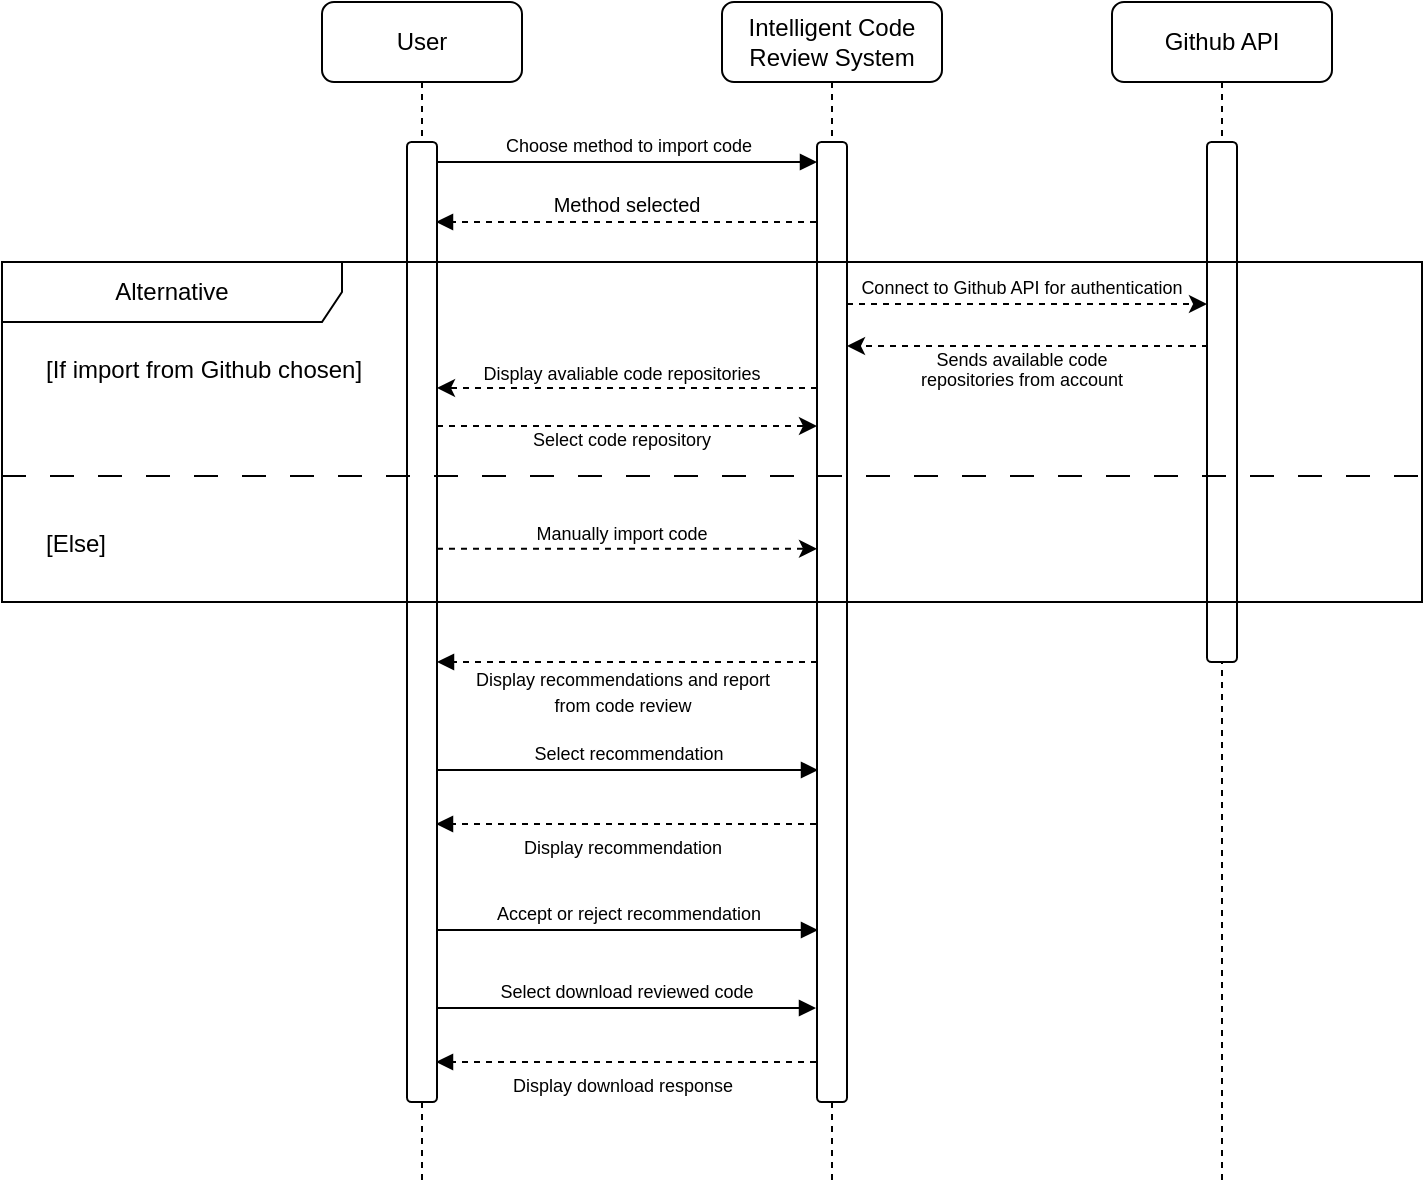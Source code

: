 <mxfile version="24.4.8" type="device">
  <diagram name="Page-1" id="2YBvvXClWsGukQMizWep">
    <mxGraphModel dx="983" dy="684" grid="1" gridSize="10" guides="1" tooltips="1" connect="1" arrows="1" fold="1" page="1" pageScale="1" pageWidth="850" pageHeight="1100" math="0" shadow="0">
      <root>
        <mxCell id="0" />
        <mxCell id="1" parent="0" />
        <mxCell id="aM9ryv3xv72pqoxQDRHE-1" value="User" style="shape=umlLifeline;perimeter=lifelinePerimeter;whiteSpace=wrap;html=1;container=0;dropTarget=0;collapsible=0;recursiveResize=0;outlineConnect=0;portConstraint=eastwest;newEdgeStyle={&quot;edgeStyle&quot;:&quot;elbowEdgeStyle&quot;,&quot;elbow&quot;:&quot;vertical&quot;,&quot;curved&quot;:0,&quot;rounded&quot;:0};rounded=1;" parent="1" vertex="1">
          <mxGeometry x="880" y="190" width="100" height="590" as="geometry" />
        </mxCell>
        <mxCell id="aM9ryv3xv72pqoxQDRHE-2" value="" style="html=1;points=[];perimeter=orthogonalPerimeter;outlineConnect=0;targetShapes=umlLifeline;portConstraint=eastwest;newEdgeStyle={&quot;edgeStyle&quot;:&quot;elbowEdgeStyle&quot;,&quot;elbow&quot;:&quot;vertical&quot;,&quot;curved&quot;:0,&quot;rounded&quot;:0};rounded=1;" parent="aM9ryv3xv72pqoxQDRHE-1" vertex="1">
          <mxGeometry x="42.5" y="70" width="15" height="480" as="geometry" />
        </mxCell>
        <mxCell id="aM9ryv3xv72pqoxQDRHE-5" value="Intelligent Code Review System" style="shape=umlLifeline;perimeter=lifelinePerimeter;whiteSpace=wrap;html=1;container=0;dropTarget=0;collapsible=0;recursiveResize=0;outlineConnect=0;portConstraint=eastwest;newEdgeStyle={&quot;edgeStyle&quot;:&quot;elbowEdgeStyle&quot;,&quot;elbow&quot;:&quot;vertical&quot;,&quot;curved&quot;:0,&quot;rounded&quot;:0};rounded=1;glass=0;shadow=0;" parent="1" vertex="1">
          <mxGeometry x="1080" y="190" width="110" height="590" as="geometry" />
        </mxCell>
        <mxCell id="B8G3pju3arrvhrQtFYce-3" value="" style="html=1;points=[];perimeter=orthogonalPerimeter;outlineConnect=0;targetShapes=umlLifeline;portConstraint=eastwest;newEdgeStyle={&quot;edgeStyle&quot;:&quot;elbowEdgeStyle&quot;,&quot;elbow&quot;:&quot;vertical&quot;,&quot;curved&quot;:0,&quot;rounded&quot;:0};rounded=1;" vertex="1" parent="aM9ryv3xv72pqoxQDRHE-5">
          <mxGeometry x="47.5" y="70" width="15" height="480" as="geometry" />
        </mxCell>
        <mxCell id="aM9ryv3xv72pqoxQDRHE-7" value="&lt;font style=&quot;font-size: 9px;&quot;&gt;Choose method to import code&lt;/font&gt;" style="html=1;verticalAlign=bottom;endArrow=block;edgeStyle=elbowEdgeStyle;elbow=vertical;curved=0;rounded=0;" parent="1" source="aM9ryv3xv72pqoxQDRHE-2" target="B8G3pju3arrvhrQtFYce-3" edge="1">
          <mxGeometry relative="1" as="geometry">
            <mxPoint x="1035" y="280" as="sourcePoint" />
            <Array as="points">
              <mxPoint x="1020" y="270" />
            </Array>
            <mxPoint x="1100" y="270" as="targetPoint" />
          </mxGeometry>
        </mxCell>
        <mxCell id="B8G3pju3arrvhrQtFYce-4" value="Github API" style="shape=umlLifeline;perimeter=lifelinePerimeter;whiteSpace=wrap;html=1;container=0;dropTarget=0;collapsible=0;recursiveResize=0;outlineConnect=0;portConstraint=eastwest;newEdgeStyle={&quot;edgeStyle&quot;:&quot;elbowEdgeStyle&quot;,&quot;elbow&quot;:&quot;vertical&quot;,&quot;curved&quot;:0,&quot;rounded&quot;:0};rounded=1;glass=0;shadow=0;" vertex="1" parent="1">
          <mxGeometry x="1275" y="190" width="110" height="590" as="geometry" />
        </mxCell>
        <mxCell id="B8G3pju3arrvhrQtFYce-5" value="" style="html=1;points=[];perimeter=orthogonalPerimeter;outlineConnect=0;targetShapes=umlLifeline;portConstraint=eastwest;newEdgeStyle={&quot;edgeStyle&quot;:&quot;elbowEdgeStyle&quot;,&quot;elbow&quot;:&quot;vertical&quot;,&quot;curved&quot;:0,&quot;rounded&quot;:0};rounded=1;" vertex="1" parent="B8G3pju3arrvhrQtFYce-4">
          <mxGeometry x="47.5" y="70" width="15" height="260" as="geometry" />
        </mxCell>
        <mxCell id="B8G3pju3arrvhrQtFYce-7" value="Alternative" style="shape=umlFrame;whiteSpace=wrap;html=1;pointerEvents=0;recursiveResize=0;container=1;collapsible=0;width=170;" vertex="1" parent="1">
          <mxGeometry x="720" y="320" width="710" height="170" as="geometry" />
        </mxCell>
        <mxCell id="B8G3pju3arrvhrQtFYce-8" value="[If import from Github chosen]" style="text;html=1;" vertex="1" parent="B8G3pju3arrvhrQtFYce-7">
          <mxGeometry width="100" height="20" relative="1" as="geometry">
            <mxPoint x="20" y="40" as="offset" />
          </mxGeometry>
        </mxCell>
        <mxCell id="B8G3pju3arrvhrQtFYce-9" value="[Else]" style="line;strokeWidth=1;dashed=1;labelPosition=center;verticalLabelPosition=bottom;align=left;verticalAlign=top;spacingLeft=20;spacingTop=15;html=1;whiteSpace=wrap;dashPattern=12 12;" vertex="1" parent="B8G3pju3arrvhrQtFYce-7">
          <mxGeometry y="102" width="710" height="10" as="geometry" />
        </mxCell>
        <mxCell id="B8G3pju3arrvhrQtFYce-12" value="" style="group" vertex="1" connectable="0" parent="B8G3pju3arrvhrQtFYce-7">
          <mxGeometry x="210" y="52" width="200" height="14" as="geometry" />
        </mxCell>
        <mxCell id="B8G3pju3arrvhrQtFYce-10" value="" style="endArrow=classic;html=1;rounded=0;dashed=1;" edge="1" parent="B8G3pju3arrvhrQtFYce-12">
          <mxGeometry width="50" height="50" relative="1" as="geometry">
            <mxPoint x="197.5" y="11" as="sourcePoint" />
            <mxPoint x="7.5" y="11" as="targetPoint" />
          </mxGeometry>
        </mxCell>
        <mxCell id="B8G3pju3arrvhrQtFYce-11" value="&lt;font style=&quot;font-size: 9px;&quot;&gt;Display avaliable code repositories&lt;/font&gt;" style="text;html=1;align=center;verticalAlign=middle;whiteSpace=wrap;rounded=0;" vertex="1" parent="B8G3pju3arrvhrQtFYce-12">
          <mxGeometry y="-2" width="200" height="10" as="geometry" />
        </mxCell>
        <mxCell id="B8G3pju3arrvhrQtFYce-15" value="&lt;font style=&quot;font-size: 9px;&quot;&gt;Connect to Github API for authentication&lt;/font&gt;" style="text;html=1;align=center;verticalAlign=middle;whiteSpace=wrap;rounded=0;" vertex="1" parent="B8G3pju3arrvhrQtFYce-7">
          <mxGeometry x="410" y="7" width="200" height="10" as="geometry" />
        </mxCell>
        <mxCell id="B8G3pju3arrvhrQtFYce-14" value="" style="endArrow=classic;html=1;rounded=0;dashed=1;" edge="1" parent="B8G3pju3arrvhrQtFYce-7" target="B8G3pju3arrvhrQtFYce-5">
          <mxGeometry width="50" height="50" relative="1" as="geometry">
            <mxPoint x="422.5" y="21" as="sourcePoint" />
            <mxPoint x="587.5" y="21" as="targetPoint" />
          </mxGeometry>
        </mxCell>
        <mxCell id="B8G3pju3arrvhrQtFYce-22" value="&lt;p style=&quot;line-height: 70%;&quot;&gt;&lt;font style=&quot;font-size: 9px;&quot;&gt;Sends available code repositories from account&lt;/font&gt;&lt;/p&gt;" style="text;html=1;align=center;verticalAlign=middle;whiteSpace=wrap;rounded=0;" vertex="1" parent="B8G3pju3arrvhrQtFYce-7">
          <mxGeometry x="455" y="48" width="110" height="10" as="geometry" />
        </mxCell>
        <mxCell id="B8G3pju3arrvhrQtFYce-23" value="" style="endArrow=classic;html=1;rounded=0;dashed=1;" edge="1" parent="B8G3pju3arrvhrQtFYce-7">
          <mxGeometry width="50" height="50" relative="1" as="geometry">
            <mxPoint x="603" y="42" as="sourcePoint" />
            <mxPoint x="422.5" y="42" as="targetPoint" />
          </mxGeometry>
        </mxCell>
        <mxCell id="B8G3pju3arrvhrQtFYce-24" value="&lt;font style=&quot;font-size: 9px;&quot;&gt;Select code repository&lt;/font&gt;" style="text;html=1;align=center;verticalAlign=middle;whiteSpace=wrap;rounded=0;" vertex="1" parent="B8G3pju3arrvhrQtFYce-7">
          <mxGeometry x="210" y="82.62" width="200" height="10" as="geometry" />
        </mxCell>
        <mxCell id="B8G3pju3arrvhrQtFYce-26" value="&lt;font style=&quot;font-size: 9px;&quot;&gt;Manually import code&lt;/font&gt;" style="text;html=1;align=center;verticalAlign=middle;whiteSpace=wrap;rounded=0;" vertex="1" parent="B8G3pju3arrvhrQtFYce-7">
          <mxGeometry x="210" y="130" width="200" height="10" as="geometry" />
        </mxCell>
        <mxCell id="B8G3pju3arrvhrQtFYce-27" value="" style="endArrow=classic;html=1;rounded=0;dashed=1;" edge="1" parent="B8G3pju3arrvhrQtFYce-7">
          <mxGeometry width="50" height="50" relative="1" as="geometry">
            <mxPoint x="217.5" y="143.38" as="sourcePoint" />
            <mxPoint x="407.5" y="143.38" as="targetPoint" />
          </mxGeometry>
        </mxCell>
        <mxCell id="B8G3pju3arrvhrQtFYce-25" value="" style="endArrow=classic;html=1;rounded=0;dashed=1;" edge="1" parent="1">
          <mxGeometry width="50" height="50" relative="1" as="geometry">
            <mxPoint x="937.5" y="402.0" as="sourcePoint" />
            <mxPoint x="1127.5" y="402.0" as="targetPoint" />
          </mxGeometry>
        </mxCell>
        <mxCell id="B8G3pju3arrvhrQtFYce-30" value="&lt;font size=&quot;1&quot;&gt;Method selected&lt;/font&gt;" style="html=1;verticalAlign=bottom;endArrow=block;edgeStyle=elbowEdgeStyle;elbow=vertical;curved=0;rounded=0;dashed=1;" edge="1" parent="1">
          <mxGeometry relative="1" as="geometry">
            <mxPoint x="1127" y="300" as="sourcePoint" />
            <Array as="points">
              <mxPoint x="1019" y="300" />
            </Array>
            <mxPoint x="937" y="300" as="targetPoint" />
          </mxGeometry>
        </mxCell>
        <mxCell id="B8G3pju3arrvhrQtFYce-28" value="&lt;font style=&quot;font-size: 9px;&quot;&gt;Display recommendations and report&lt;br&gt;from code review&lt;/font&gt;" style="html=1;verticalAlign=bottom;endArrow=block;edgeStyle=elbowEdgeStyle;elbow=horizontal;curved=0;rounded=0;dashed=1;" edge="1" parent="1" source="B8G3pju3arrvhrQtFYce-3" target="aM9ryv3xv72pqoxQDRHE-2">
          <mxGeometry x="0.028" y="30" relative="1" as="geometry">
            <mxPoint x="1120" y="520" as="sourcePoint" />
            <Array as="points">
              <mxPoint x="1022" y="520" />
            </Array>
            <mxPoint x="940" y="520" as="targetPoint" />
            <mxPoint as="offset" />
          </mxGeometry>
        </mxCell>
        <mxCell id="B8G3pju3arrvhrQtFYce-32" value="&lt;font style=&quot;font-size: 9px;&quot;&gt;Select recommendation&lt;/font&gt;" style="html=1;verticalAlign=bottom;endArrow=block;edgeStyle=elbowEdgeStyle;elbow=vertical;curved=0;rounded=0;" edge="1" parent="1">
          <mxGeometry relative="1" as="geometry">
            <mxPoint x="938" y="574" as="sourcePoint" />
            <Array as="points">
              <mxPoint x="1020" y="574" />
            </Array>
            <mxPoint x="1128" y="574" as="targetPoint" />
          </mxGeometry>
        </mxCell>
        <mxCell id="B8G3pju3arrvhrQtFYce-33" value="&lt;font style=&quot;font-size: 9px;&quot;&gt;Display recommendation&lt;br&gt;&lt;/font&gt;" style="html=1;verticalAlign=bottom;endArrow=block;edgeStyle=elbowEdgeStyle;elbow=horizontal;curved=0;rounded=0;dashed=1;" edge="1" parent="1">
          <mxGeometry x="0.021" y="20" relative="1" as="geometry">
            <mxPoint x="1127" y="601" as="sourcePoint" />
            <Array as="points">
              <mxPoint x="1021" y="601" />
            </Array>
            <mxPoint x="937" y="601" as="targetPoint" />
            <mxPoint as="offset" />
          </mxGeometry>
        </mxCell>
        <mxCell id="B8G3pju3arrvhrQtFYce-34" value="&lt;font style=&quot;font-size: 9px;&quot;&gt;Accept or reject recommendation&lt;/font&gt;" style="html=1;verticalAlign=bottom;endArrow=block;edgeStyle=elbowEdgeStyle;elbow=vertical;curved=0;rounded=0;" edge="1" parent="1">
          <mxGeometry relative="1" as="geometry">
            <mxPoint x="938" y="654" as="sourcePoint" />
            <Array as="points">
              <mxPoint x="1020" y="654" />
            </Array>
            <mxPoint x="1128" y="654" as="targetPoint" />
          </mxGeometry>
        </mxCell>
        <mxCell id="B8G3pju3arrvhrQtFYce-35" value="&lt;font style=&quot;font-size: 9px;&quot;&gt;Select download reviewed code&lt;/font&gt;" style="html=1;verticalAlign=bottom;endArrow=block;edgeStyle=elbowEdgeStyle;elbow=vertical;curved=0;rounded=0;" edge="1" parent="1">
          <mxGeometry relative="1" as="geometry">
            <mxPoint x="937" y="693" as="sourcePoint" />
            <Array as="points">
              <mxPoint x="1019" y="693" />
            </Array>
            <mxPoint x="1127" y="693" as="targetPoint" />
          </mxGeometry>
        </mxCell>
        <mxCell id="B8G3pju3arrvhrQtFYce-36" value="&lt;font style=&quot;font-size: 9px;&quot;&gt;Display download response&lt;br&gt;&lt;/font&gt;" style="html=1;verticalAlign=bottom;endArrow=block;edgeStyle=elbowEdgeStyle;elbow=horizontal;curved=0;rounded=0;dashed=1;" edge="1" parent="1">
          <mxGeometry x="0.021" y="20" relative="1" as="geometry">
            <mxPoint x="1127" y="720" as="sourcePoint" />
            <Array as="points">
              <mxPoint x="1021" y="720" />
            </Array>
            <mxPoint x="937" y="720" as="targetPoint" />
            <mxPoint as="offset" />
          </mxGeometry>
        </mxCell>
      </root>
    </mxGraphModel>
  </diagram>
</mxfile>
